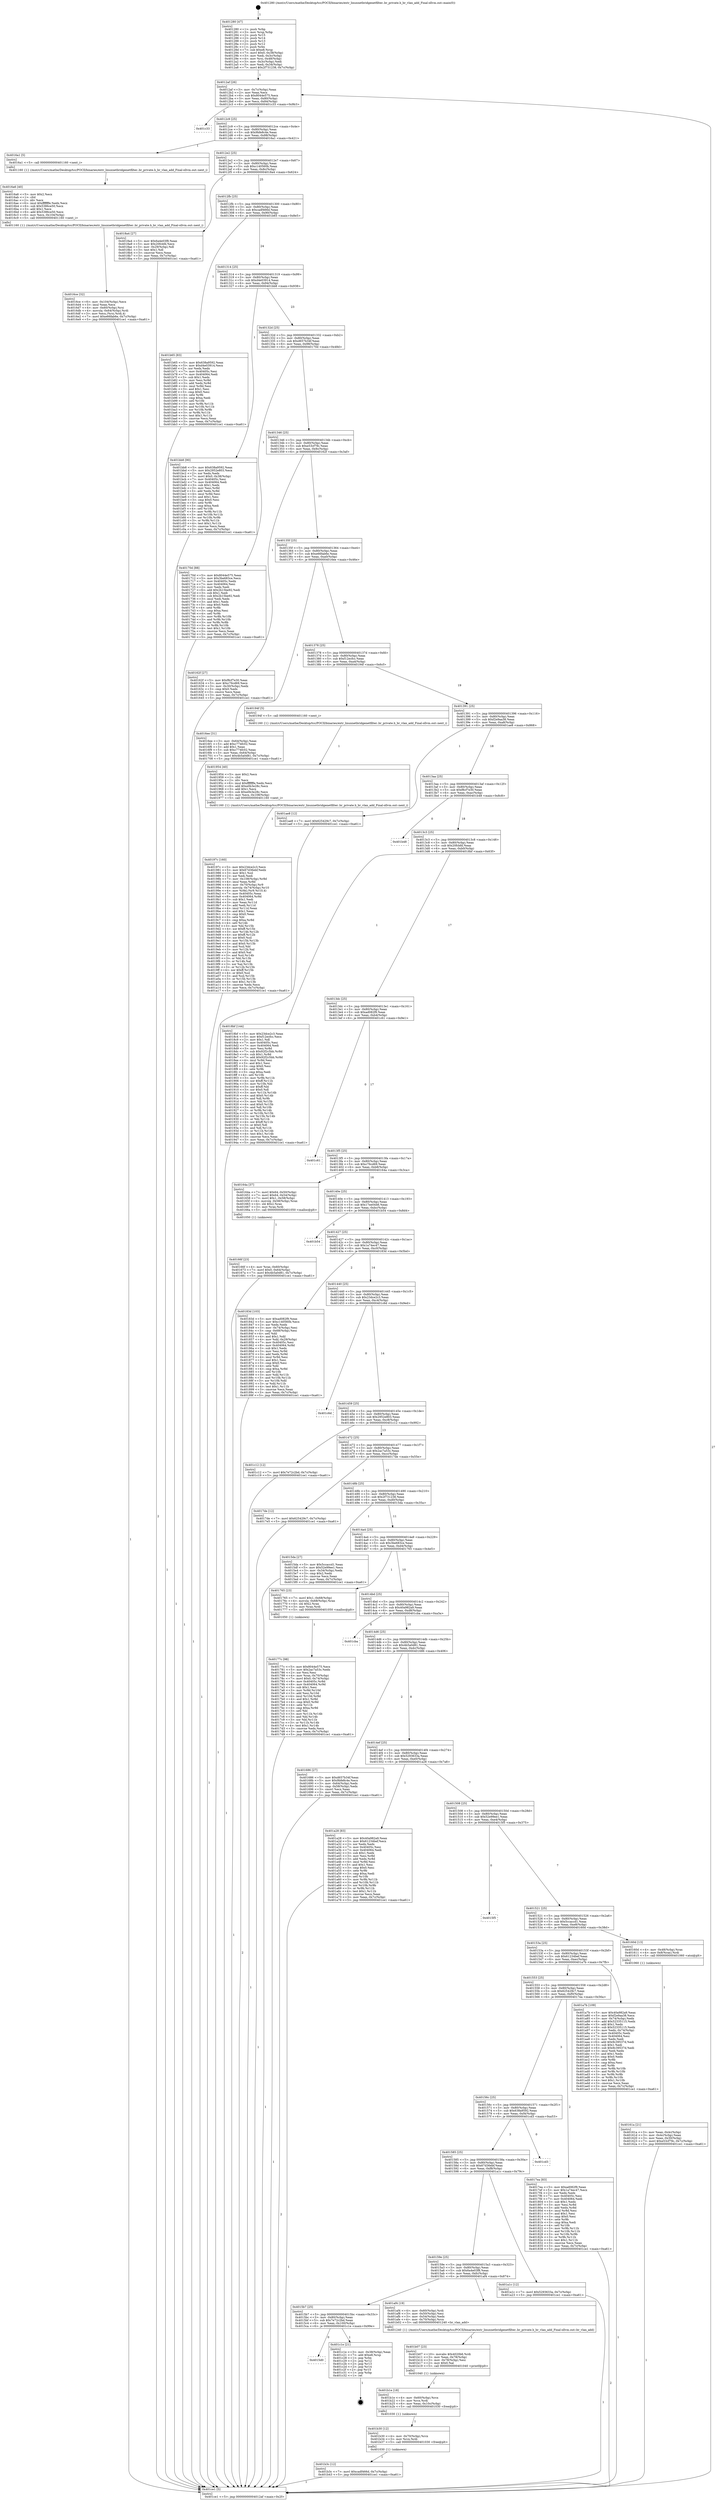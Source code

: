 digraph "0x401280" {
  label = "0x401280 (/mnt/c/Users/mathe/Desktop/tcc/POCII/binaries/extr_linuxnetbridgenetfilter..br_private.h_br_vlan_add_Final-ollvm.out::main(0))"
  labelloc = "t"
  node[shape=record]

  Entry [label="",width=0.3,height=0.3,shape=circle,fillcolor=black,style=filled]
  "0x4012af" [label="{
     0x4012af [26]\l
     | [instrs]\l
     &nbsp;&nbsp;0x4012af \<+3\>: mov -0x7c(%rbp),%eax\l
     &nbsp;&nbsp;0x4012b2 \<+2\>: mov %eax,%ecx\l
     &nbsp;&nbsp;0x4012b4 \<+6\>: sub $0x8044e575,%ecx\l
     &nbsp;&nbsp;0x4012ba \<+3\>: mov %eax,-0x80(%rbp)\l
     &nbsp;&nbsp;0x4012bd \<+6\>: mov %ecx,-0x84(%rbp)\l
     &nbsp;&nbsp;0x4012c3 \<+6\>: je 0000000000401c33 \<main+0x9b3\>\l
  }"]
  "0x401c33" [label="{
     0x401c33\l
  }", style=dashed]
  "0x4012c9" [label="{
     0x4012c9 [25]\l
     | [instrs]\l
     &nbsp;&nbsp;0x4012c9 \<+5\>: jmp 00000000004012ce \<main+0x4e\>\l
     &nbsp;&nbsp;0x4012ce \<+3\>: mov -0x80(%rbp),%eax\l
     &nbsp;&nbsp;0x4012d1 \<+5\>: sub $0x9bfe8c4e,%eax\l
     &nbsp;&nbsp;0x4012d6 \<+6\>: mov %eax,-0x88(%rbp)\l
     &nbsp;&nbsp;0x4012dc \<+6\>: je 00000000004016a1 \<main+0x421\>\l
  }"]
  Exit [label="",width=0.3,height=0.3,shape=circle,fillcolor=black,style=filled,peripheries=2]
  "0x4016a1" [label="{
     0x4016a1 [5]\l
     | [instrs]\l
     &nbsp;&nbsp;0x4016a1 \<+5\>: call 0000000000401160 \<next_i\>\l
     | [calls]\l
     &nbsp;&nbsp;0x401160 \{1\} (/mnt/c/Users/mathe/Desktop/tcc/POCII/binaries/extr_linuxnetbridgenetfilter..br_private.h_br_vlan_add_Final-ollvm.out::next_i)\l
  }"]
  "0x4012e2" [label="{
     0x4012e2 [25]\l
     | [instrs]\l
     &nbsp;&nbsp;0x4012e2 \<+5\>: jmp 00000000004012e7 \<main+0x67\>\l
     &nbsp;&nbsp;0x4012e7 \<+3\>: mov -0x80(%rbp),%eax\l
     &nbsp;&nbsp;0x4012ea \<+5\>: sub $0xc140560b,%eax\l
     &nbsp;&nbsp;0x4012ef \<+6\>: mov %eax,-0x8c(%rbp)\l
     &nbsp;&nbsp;0x4012f5 \<+6\>: je 00000000004018a4 \<main+0x624\>\l
  }"]
  "0x4015d0" [label="{
     0x4015d0\l
  }", style=dashed]
  "0x4018a4" [label="{
     0x4018a4 [27]\l
     | [instrs]\l
     &nbsp;&nbsp;0x4018a4 \<+5\>: mov $0x6a4e03f8,%eax\l
     &nbsp;&nbsp;0x4018a9 \<+5\>: mov $0x20fcbfd,%ecx\l
     &nbsp;&nbsp;0x4018ae \<+3\>: mov -0x29(%rbp),%dl\l
     &nbsp;&nbsp;0x4018b1 \<+3\>: test $0x1,%dl\l
     &nbsp;&nbsp;0x4018b4 \<+3\>: cmovne %ecx,%eax\l
     &nbsp;&nbsp;0x4018b7 \<+3\>: mov %eax,-0x7c(%rbp)\l
     &nbsp;&nbsp;0x4018ba \<+5\>: jmp 0000000000401ce1 \<main+0xa61\>\l
  }"]
  "0x4012fb" [label="{
     0x4012fb [25]\l
     | [instrs]\l
     &nbsp;&nbsp;0x4012fb \<+5\>: jmp 0000000000401300 \<main+0x80\>\l
     &nbsp;&nbsp;0x401300 \<+3\>: mov -0x80(%rbp),%eax\l
     &nbsp;&nbsp;0x401303 \<+5\>: sub $0xcadf466d,%eax\l
     &nbsp;&nbsp;0x401308 \<+6\>: mov %eax,-0x90(%rbp)\l
     &nbsp;&nbsp;0x40130e \<+6\>: je 0000000000401b65 \<main+0x8e5\>\l
  }"]
  "0x401c1e" [label="{
     0x401c1e [21]\l
     | [instrs]\l
     &nbsp;&nbsp;0x401c1e \<+3\>: mov -0x38(%rbp),%eax\l
     &nbsp;&nbsp;0x401c21 \<+7\>: add $0xe8,%rsp\l
     &nbsp;&nbsp;0x401c28 \<+1\>: pop %rbx\l
     &nbsp;&nbsp;0x401c29 \<+2\>: pop %r12\l
     &nbsp;&nbsp;0x401c2b \<+2\>: pop %r13\l
     &nbsp;&nbsp;0x401c2d \<+2\>: pop %r14\l
     &nbsp;&nbsp;0x401c2f \<+2\>: pop %r15\l
     &nbsp;&nbsp;0x401c31 \<+1\>: pop %rbp\l
     &nbsp;&nbsp;0x401c32 \<+1\>: ret\l
  }"]
  "0x401b65" [label="{
     0x401b65 [83]\l
     | [instrs]\l
     &nbsp;&nbsp;0x401b65 \<+5\>: mov $0x638a9592,%eax\l
     &nbsp;&nbsp;0x401b6a \<+5\>: mov $0xd4e03914,%ecx\l
     &nbsp;&nbsp;0x401b6f \<+2\>: xor %edx,%edx\l
     &nbsp;&nbsp;0x401b71 \<+7\>: mov 0x40405c,%esi\l
     &nbsp;&nbsp;0x401b78 \<+7\>: mov 0x404064,%edi\l
     &nbsp;&nbsp;0x401b7f \<+3\>: sub $0x1,%edx\l
     &nbsp;&nbsp;0x401b82 \<+3\>: mov %esi,%r8d\l
     &nbsp;&nbsp;0x401b85 \<+3\>: add %edx,%r8d\l
     &nbsp;&nbsp;0x401b88 \<+4\>: imul %r8d,%esi\l
     &nbsp;&nbsp;0x401b8c \<+3\>: and $0x1,%esi\l
     &nbsp;&nbsp;0x401b8f \<+3\>: cmp $0x0,%esi\l
     &nbsp;&nbsp;0x401b92 \<+4\>: sete %r9b\l
     &nbsp;&nbsp;0x401b96 \<+3\>: cmp $0xa,%edi\l
     &nbsp;&nbsp;0x401b99 \<+4\>: setl %r10b\l
     &nbsp;&nbsp;0x401b9d \<+3\>: mov %r9b,%r11b\l
     &nbsp;&nbsp;0x401ba0 \<+3\>: and %r10b,%r11b\l
     &nbsp;&nbsp;0x401ba3 \<+3\>: xor %r10b,%r9b\l
     &nbsp;&nbsp;0x401ba6 \<+3\>: or %r9b,%r11b\l
     &nbsp;&nbsp;0x401ba9 \<+4\>: test $0x1,%r11b\l
     &nbsp;&nbsp;0x401bad \<+3\>: cmovne %ecx,%eax\l
     &nbsp;&nbsp;0x401bb0 \<+3\>: mov %eax,-0x7c(%rbp)\l
     &nbsp;&nbsp;0x401bb3 \<+5\>: jmp 0000000000401ce1 \<main+0xa61\>\l
  }"]
  "0x401314" [label="{
     0x401314 [25]\l
     | [instrs]\l
     &nbsp;&nbsp;0x401314 \<+5\>: jmp 0000000000401319 \<main+0x99\>\l
     &nbsp;&nbsp;0x401319 \<+3\>: mov -0x80(%rbp),%eax\l
     &nbsp;&nbsp;0x40131c \<+5\>: sub $0xd4e03914,%eax\l
     &nbsp;&nbsp;0x401321 \<+6\>: mov %eax,-0x94(%rbp)\l
     &nbsp;&nbsp;0x401327 \<+6\>: je 0000000000401bb8 \<main+0x938\>\l
  }"]
  "0x401b3c" [label="{
     0x401b3c [12]\l
     | [instrs]\l
     &nbsp;&nbsp;0x401b3c \<+7\>: movl $0xcadf466d,-0x7c(%rbp)\l
     &nbsp;&nbsp;0x401b43 \<+5\>: jmp 0000000000401ce1 \<main+0xa61\>\l
  }"]
  "0x401bb8" [label="{
     0x401bb8 [90]\l
     | [instrs]\l
     &nbsp;&nbsp;0x401bb8 \<+5\>: mov $0x638a9592,%eax\l
     &nbsp;&nbsp;0x401bbd \<+5\>: mov $0x2952e803,%ecx\l
     &nbsp;&nbsp;0x401bc2 \<+2\>: xor %edx,%edx\l
     &nbsp;&nbsp;0x401bc4 \<+7\>: movl $0x0,-0x38(%rbp)\l
     &nbsp;&nbsp;0x401bcb \<+7\>: mov 0x40405c,%esi\l
     &nbsp;&nbsp;0x401bd2 \<+7\>: mov 0x404064,%edi\l
     &nbsp;&nbsp;0x401bd9 \<+3\>: sub $0x1,%edx\l
     &nbsp;&nbsp;0x401bdc \<+3\>: mov %esi,%r8d\l
     &nbsp;&nbsp;0x401bdf \<+3\>: add %edx,%r8d\l
     &nbsp;&nbsp;0x401be2 \<+4\>: imul %r8d,%esi\l
     &nbsp;&nbsp;0x401be6 \<+3\>: and $0x1,%esi\l
     &nbsp;&nbsp;0x401be9 \<+3\>: cmp $0x0,%esi\l
     &nbsp;&nbsp;0x401bec \<+4\>: sete %r9b\l
     &nbsp;&nbsp;0x401bf0 \<+3\>: cmp $0xa,%edi\l
     &nbsp;&nbsp;0x401bf3 \<+4\>: setl %r10b\l
     &nbsp;&nbsp;0x401bf7 \<+3\>: mov %r9b,%r11b\l
     &nbsp;&nbsp;0x401bfa \<+3\>: and %r10b,%r11b\l
     &nbsp;&nbsp;0x401bfd \<+3\>: xor %r10b,%r9b\l
     &nbsp;&nbsp;0x401c00 \<+3\>: or %r9b,%r11b\l
     &nbsp;&nbsp;0x401c03 \<+4\>: test $0x1,%r11b\l
     &nbsp;&nbsp;0x401c07 \<+3\>: cmovne %ecx,%eax\l
     &nbsp;&nbsp;0x401c0a \<+3\>: mov %eax,-0x7c(%rbp)\l
     &nbsp;&nbsp;0x401c0d \<+5\>: jmp 0000000000401ce1 \<main+0xa61\>\l
  }"]
  "0x40132d" [label="{
     0x40132d [25]\l
     | [instrs]\l
     &nbsp;&nbsp;0x40132d \<+5\>: jmp 0000000000401332 \<main+0xb2\>\l
     &nbsp;&nbsp;0x401332 \<+3\>: mov -0x80(%rbp),%eax\l
     &nbsp;&nbsp;0x401335 \<+5\>: sub $0xd657b34f,%eax\l
     &nbsp;&nbsp;0x40133a \<+6\>: mov %eax,-0x98(%rbp)\l
     &nbsp;&nbsp;0x401340 \<+6\>: je 000000000040170d \<main+0x48d\>\l
  }"]
  "0x401b30" [label="{
     0x401b30 [12]\l
     | [instrs]\l
     &nbsp;&nbsp;0x401b30 \<+4\>: mov -0x70(%rbp),%rcx\l
     &nbsp;&nbsp;0x401b34 \<+3\>: mov %rcx,%rdi\l
     &nbsp;&nbsp;0x401b37 \<+5\>: call 0000000000401030 \<free@plt\>\l
     | [calls]\l
     &nbsp;&nbsp;0x401030 \{1\} (unknown)\l
  }"]
  "0x40170d" [label="{
     0x40170d [88]\l
     | [instrs]\l
     &nbsp;&nbsp;0x40170d \<+5\>: mov $0x8044e575,%eax\l
     &nbsp;&nbsp;0x401712 \<+5\>: mov $0x3be683ce,%ecx\l
     &nbsp;&nbsp;0x401717 \<+7\>: mov 0x40405c,%edx\l
     &nbsp;&nbsp;0x40171e \<+7\>: mov 0x404064,%esi\l
     &nbsp;&nbsp;0x401725 \<+2\>: mov %edx,%edi\l
     &nbsp;&nbsp;0x401727 \<+6\>: add $0x2b15be92,%edi\l
     &nbsp;&nbsp;0x40172d \<+3\>: sub $0x1,%edi\l
     &nbsp;&nbsp;0x401730 \<+6\>: sub $0x2b15be92,%edi\l
     &nbsp;&nbsp;0x401736 \<+3\>: imul %edi,%edx\l
     &nbsp;&nbsp;0x401739 \<+3\>: and $0x1,%edx\l
     &nbsp;&nbsp;0x40173c \<+3\>: cmp $0x0,%edx\l
     &nbsp;&nbsp;0x40173f \<+4\>: sete %r8b\l
     &nbsp;&nbsp;0x401743 \<+3\>: cmp $0xa,%esi\l
     &nbsp;&nbsp;0x401746 \<+4\>: setl %r9b\l
     &nbsp;&nbsp;0x40174a \<+3\>: mov %r8b,%r10b\l
     &nbsp;&nbsp;0x40174d \<+3\>: and %r9b,%r10b\l
     &nbsp;&nbsp;0x401750 \<+3\>: xor %r9b,%r8b\l
     &nbsp;&nbsp;0x401753 \<+3\>: or %r8b,%r10b\l
     &nbsp;&nbsp;0x401756 \<+4\>: test $0x1,%r10b\l
     &nbsp;&nbsp;0x40175a \<+3\>: cmovne %ecx,%eax\l
     &nbsp;&nbsp;0x40175d \<+3\>: mov %eax,-0x7c(%rbp)\l
     &nbsp;&nbsp;0x401760 \<+5\>: jmp 0000000000401ce1 \<main+0xa61\>\l
  }"]
  "0x401346" [label="{
     0x401346 [25]\l
     | [instrs]\l
     &nbsp;&nbsp;0x401346 \<+5\>: jmp 000000000040134b \<main+0xcb\>\l
     &nbsp;&nbsp;0x40134b \<+3\>: mov -0x80(%rbp),%eax\l
     &nbsp;&nbsp;0x40134e \<+5\>: sub $0xe53cf79c,%eax\l
     &nbsp;&nbsp;0x401353 \<+6\>: mov %eax,-0x9c(%rbp)\l
     &nbsp;&nbsp;0x401359 \<+6\>: je 000000000040162f \<main+0x3af\>\l
  }"]
  "0x401b1e" [label="{
     0x401b1e [18]\l
     | [instrs]\l
     &nbsp;&nbsp;0x401b1e \<+4\>: mov -0x60(%rbp),%rcx\l
     &nbsp;&nbsp;0x401b22 \<+3\>: mov %rcx,%rdi\l
     &nbsp;&nbsp;0x401b25 \<+6\>: mov %eax,-0x10c(%rbp)\l
     &nbsp;&nbsp;0x401b2b \<+5\>: call 0000000000401030 \<free@plt\>\l
     | [calls]\l
     &nbsp;&nbsp;0x401030 \{1\} (unknown)\l
  }"]
  "0x40162f" [label="{
     0x40162f [27]\l
     | [instrs]\l
     &nbsp;&nbsp;0x40162f \<+5\>: mov $0xf8cf7e30,%eax\l
     &nbsp;&nbsp;0x401634 \<+5\>: mov $0xc76cd69,%ecx\l
     &nbsp;&nbsp;0x401639 \<+3\>: mov -0x30(%rbp),%edx\l
     &nbsp;&nbsp;0x40163c \<+3\>: cmp $0x0,%edx\l
     &nbsp;&nbsp;0x40163f \<+3\>: cmove %ecx,%eax\l
     &nbsp;&nbsp;0x401642 \<+3\>: mov %eax,-0x7c(%rbp)\l
     &nbsp;&nbsp;0x401645 \<+5\>: jmp 0000000000401ce1 \<main+0xa61\>\l
  }"]
  "0x40135f" [label="{
     0x40135f [25]\l
     | [instrs]\l
     &nbsp;&nbsp;0x40135f \<+5\>: jmp 0000000000401364 \<main+0xe4\>\l
     &nbsp;&nbsp;0x401364 \<+3\>: mov -0x80(%rbp),%eax\l
     &nbsp;&nbsp;0x401367 \<+5\>: sub $0xe66fab6e,%eax\l
     &nbsp;&nbsp;0x40136c \<+6\>: mov %eax,-0xa0(%rbp)\l
     &nbsp;&nbsp;0x401372 \<+6\>: je 00000000004016ee \<main+0x46e\>\l
  }"]
  "0x401b07" [label="{
     0x401b07 [23]\l
     | [instrs]\l
     &nbsp;&nbsp;0x401b07 \<+10\>: movabs $0x4020b6,%rdi\l
     &nbsp;&nbsp;0x401b11 \<+3\>: mov %eax,-0x78(%rbp)\l
     &nbsp;&nbsp;0x401b14 \<+3\>: mov -0x78(%rbp),%esi\l
     &nbsp;&nbsp;0x401b17 \<+2\>: mov $0x0,%al\l
     &nbsp;&nbsp;0x401b19 \<+5\>: call 0000000000401040 \<printf@plt\>\l
     | [calls]\l
     &nbsp;&nbsp;0x401040 \{1\} (unknown)\l
  }"]
  "0x4016ee" [label="{
     0x4016ee [31]\l
     | [instrs]\l
     &nbsp;&nbsp;0x4016ee \<+3\>: mov -0x64(%rbp),%eax\l
     &nbsp;&nbsp;0x4016f1 \<+5\>: add $0xc774fc02,%eax\l
     &nbsp;&nbsp;0x4016f6 \<+3\>: add $0x1,%eax\l
     &nbsp;&nbsp;0x4016f9 \<+5\>: sub $0xc774fc02,%eax\l
     &nbsp;&nbsp;0x4016fe \<+3\>: mov %eax,-0x64(%rbp)\l
     &nbsp;&nbsp;0x401701 \<+7\>: movl $0x4b5a0d81,-0x7c(%rbp)\l
     &nbsp;&nbsp;0x401708 \<+5\>: jmp 0000000000401ce1 \<main+0xa61\>\l
  }"]
  "0x401378" [label="{
     0x401378 [25]\l
     | [instrs]\l
     &nbsp;&nbsp;0x401378 \<+5\>: jmp 000000000040137d \<main+0xfd\>\l
     &nbsp;&nbsp;0x40137d \<+3\>: mov -0x80(%rbp),%eax\l
     &nbsp;&nbsp;0x401380 \<+5\>: sub $0xf12ecfcc,%eax\l
     &nbsp;&nbsp;0x401385 \<+6\>: mov %eax,-0xa4(%rbp)\l
     &nbsp;&nbsp;0x40138b \<+6\>: je 000000000040194f \<main+0x6cf\>\l
  }"]
  "0x4015b7" [label="{
     0x4015b7 [25]\l
     | [instrs]\l
     &nbsp;&nbsp;0x4015b7 \<+5\>: jmp 00000000004015bc \<main+0x33c\>\l
     &nbsp;&nbsp;0x4015bc \<+3\>: mov -0x80(%rbp),%eax\l
     &nbsp;&nbsp;0x4015bf \<+5\>: sub $0x7e72c2bd,%eax\l
     &nbsp;&nbsp;0x4015c4 \<+6\>: mov %eax,-0x100(%rbp)\l
     &nbsp;&nbsp;0x4015ca \<+6\>: je 0000000000401c1e \<main+0x99e\>\l
  }"]
  "0x40194f" [label="{
     0x40194f [5]\l
     | [instrs]\l
     &nbsp;&nbsp;0x40194f \<+5\>: call 0000000000401160 \<next_i\>\l
     | [calls]\l
     &nbsp;&nbsp;0x401160 \{1\} (/mnt/c/Users/mathe/Desktop/tcc/POCII/binaries/extr_linuxnetbridgenetfilter..br_private.h_br_vlan_add_Final-ollvm.out::next_i)\l
  }"]
  "0x401391" [label="{
     0x401391 [25]\l
     | [instrs]\l
     &nbsp;&nbsp;0x401391 \<+5\>: jmp 0000000000401396 \<main+0x116\>\l
     &nbsp;&nbsp;0x401396 \<+3\>: mov -0x80(%rbp),%eax\l
     &nbsp;&nbsp;0x401399 \<+5\>: sub $0xf2e9aa38,%eax\l
     &nbsp;&nbsp;0x40139e \<+6\>: mov %eax,-0xa8(%rbp)\l
     &nbsp;&nbsp;0x4013a4 \<+6\>: je 0000000000401ae8 \<main+0x868\>\l
  }"]
  "0x401af4" [label="{
     0x401af4 [19]\l
     | [instrs]\l
     &nbsp;&nbsp;0x401af4 \<+4\>: mov -0x60(%rbp),%rdi\l
     &nbsp;&nbsp;0x401af8 \<+3\>: mov -0x50(%rbp),%esi\l
     &nbsp;&nbsp;0x401afb \<+3\>: mov -0x54(%rbp),%edx\l
     &nbsp;&nbsp;0x401afe \<+4\>: mov -0x70(%rbp),%rcx\l
     &nbsp;&nbsp;0x401b02 \<+5\>: call 0000000000401240 \<br_vlan_add\>\l
     | [calls]\l
     &nbsp;&nbsp;0x401240 \{1\} (/mnt/c/Users/mathe/Desktop/tcc/POCII/binaries/extr_linuxnetbridgenetfilter..br_private.h_br_vlan_add_Final-ollvm.out::br_vlan_add)\l
  }"]
  "0x401ae8" [label="{
     0x401ae8 [12]\l
     | [instrs]\l
     &nbsp;&nbsp;0x401ae8 \<+7\>: movl $0x625429c7,-0x7c(%rbp)\l
     &nbsp;&nbsp;0x401aef \<+5\>: jmp 0000000000401ce1 \<main+0xa61\>\l
  }"]
  "0x4013aa" [label="{
     0x4013aa [25]\l
     | [instrs]\l
     &nbsp;&nbsp;0x4013aa \<+5\>: jmp 00000000004013af \<main+0x12f\>\l
     &nbsp;&nbsp;0x4013af \<+3\>: mov -0x80(%rbp),%eax\l
     &nbsp;&nbsp;0x4013b2 \<+5\>: sub $0xf8cf7e30,%eax\l
     &nbsp;&nbsp;0x4013b7 \<+6\>: mov %eax,-0xac(%rbp)\l
     &nbsp;&nbsp;0x4013bd \<+6\>: je 0000000000401b48 \<main+0x8c8\>\l
  }"]
  "0x40159e" [label="{
     0x40159e [25]\l
     | [instrs]\l
     &nbsp;&nbsp;0x40159e \<+5\>: jmp 00000000004015a3 \<main+0x323\>\l
     &nbsp;&nbsp;0x4015a3 \<+3\>: mov -0x80(%rbp),%eax\l
     &nbsp;&nbsp;0x4015a6 \<+5\>: sub $0x6a4e03f8,%eax\l
     &nbsp;&nbsp;0x4015ab \<+6\>: mov %eax,-0xfc(%rbp)\l
     &nbsp;&nbsp;0x4015b1 \<+6\>: je 0000000000401af4 \<main+0x874\>\l
  }"]
  "0x401b48" [label="{
     0x401b48\l
  }", style=dashed]
  "0x4013c3" [label="{
     0x4013c3 [25]\l
     | [instrs]\l
     &nbsp;&nbsp;0x4013c3 \<+5\>: jmp 00000000004013c8 \<main+0x148\>\l
     &nbsp;&nbsp;0x4013c8 \<+3\>: mov -0x80(%rbp),%eax\l
     &nbsp;&nbsp;0x4013cb \<+5\>: sub $0x20fcbfd,%eax\l
     &nbsp;&nbsp;0x4013d0 \<+6\>: mov %eax,-0xb0(%rbp)\l
     &nbsp;&nbsp;0x4013d6 \<+6\>: je 00000000004018bf \<main+0x63f\>\l
  }"]
  "0x401a1c" [label="{
     0x401a1c [12]\l
     | [instrs]\l
     &nbsp;&nbsp;0x401a1c \<+7\>: movl $0x5293633a,-0x7c(%rbp)\l
     &nbsp;&nbsp;0x401a23 \<+5\>: jmp 0000000000401ce1 \<main+0xa61\>\l
  }"]
  "0x4018bf" [label="{
     0x4018bf [144]\l
     | [instrs]\l
     &nbsp;&nbsp;0x4018bf \<+5\>: mov $0x23dce2c3,%eax\l
     &nbsp;&nbsp;0x4018c4 \<+5\>: mov $0xf12ecfcc,%ecx\l
     &nbsp;&nbsp;0x4018c9 \<+2\>: mov $0x1,%dl\l
     &nbsp;&nbsp;0x4018cb \<+7\>: mov 0x40405c,%esi\l
     &nbsp;&nbsp;0x4018d2 \<+7\>: mov 0x404064,%edi\l
     &nbsp;&nbsp;0x4018d9 \<+3\>: mov %esi,%r8d\l
     &nbsp;&nbsp;0x4018dc \<+7\>: sub $0x92f2c5bb,%r8d\l
     &nbsp;&nbsp;0x4018e3 \<+4\>: sub $0x1,%r8d\l
     &nbsp;&nbsp;0x4018e7 \<+7\>: add $0x92f2c5bb,%r8d\l
     &nbsp;&nbsp;0x4018ee \<+4\>: imul %r8d,%esi\l
     &nbsp;&nbsp;0x4018f2 \<+3\>: and $0x1,%esi\l
     &nbsp;&nbsp;0x4018f5 \<+3\>: cmp $0x0,%esi\l
     &nbsp;&nbsp;0x4018f8 \<+4\>: sete %r9b\l
     &nbsp;&nbsp;0x4018fc \<+3\>: cmp $0xa,%edi\l
     &nbsp;&nbsp;0x4018ff \<+4\>: setl %r10b\l
     &nbsp;&nbsp;0x401903 \<+3\>: mov %r9b,%r11b\l
     &nbsp;&nbsp;0x401906 \<+4\>: xor $0xff,%r11b\l
     &nbsp;&nbsp;0x40190a \<+3\>: mov %r10b,%bl\l
     &nbsp;&nbsp;0x40190d \<+3\>: xor $0xff,%bl\l
     &nbsp;&nbsp;0x401910 \<+3\>: xor $0x0,%dl\l
     &nbsp;&nbsp;0x401913 \<+3\>: mov %r11b,%r14b\l
     &nbsp;&nbsp;0x401916 \<+4\>: and $0x0,%r14b\l
     &nbsp;&nbsp;0x40191a \<+3\>: and %dl,%r9b\l
     &nbsp;&nbsp;0x40191d \<+3\>: mov %bl,%r15b\l
     &nbsp;&nbsp;0x401920 \<+4\>: and $0x0,%r15b\l
     &nbsp;&nbsp;0x401924 \<+3\>: and %dl,%r10b\l
     &nbsp;&nbsp;0x401927 \<+3\>: or %r9b,%r14b\l
     &nbsp;&nbsp;0x40192a \<+3\>: or %r10b,%r15b\l
     &nbsp;&nbsp;0x40192d \<+3\>: xor %r15b,%r14b\l
     &nbsp;&nbsp;0x401930 \<+3\>: or %bl,%r11b\l
     &nbsp;&nbsp;0x401933 \<+4\>: xor $0xff,%r11b\l
     &nbsp;&nbsp;0x401937 \<+3\>: or $0x0,%dl\l
     &nbsp;&nbsp;0x40193a \<+3\>: and %dl,%r11b\l
     &nbsp;&nbsp;0x40193d \<+3\>: or %r11b,%r14b\l
     &nbsp;&nbsp;0x401940 \<+4\>: test $0x1,%r14b\l
     &nbsp;&nbsp;0x401944 \<+3\>: cmovne %ecx,%eax\l
     &nbsp;&nbsp;0x401947 \<+3\>: mov %eax,-0x7c(%rbp)\l
     &nbsp;&nbsp;0x40194a \<+5\>: jmp 0000000000401ce1 \<main+0xa61\>\l
  }"]
  "0x4013dc" [label="{
     0x4013dc [25]\l
     | [instrs]\l
     &nbsp;&nbsp;0x4013dc \<+5\>: jmp 00000000004013e1 \<main+0x161\>\l
     &nbsp;&nbsp;0x4013e1 \<+3\>: mov -0x80(%rbp),%eax\l
     &nbsp;&nbsp;0x4013e4 \<+5\>: sub $0xad082f9,%eax\l
     &nbsp;&nbsp;0x4013e9 \<+6\>: mov %eax,-0xb4(%rbp)\l
     &nbsp;&nbsp;0x4013ef \<+6\>: je 0000000000401c61 \<main+0x9e1\>\l
  }"]
  "0x401585" [label="{
     0x401585 [25]\l
     | [instrs]\l
     &nbsp;&nbsp;0x401585 \<+5\>: jmp 000000000040158a \<main+0x30a\>\l
     &nbsp;&nbsp;0x40158a \<+3\>: mov -0x80(%rbp),%eax\l
     &nbsp;&nbsp;0x40158d \<+5\>: sub $0x67d36ebf,%eax\l
     &nbsp;&nbsp;0x401592 \<+6\>: mov %eax,-0xf8(%rbp)\l
     &nbsp;&nbsp;0x401598 \<+6\>: je 0000000000401a1c \<main+0x79c\>\l
  }"]
  "0x401c61" [label="{
     0x401c61\l
  }", style=dashed]
  "0x4013f5" [label="{
     0x4013f5 [25]\l
     | [instrs]\l
     &nbsp;&nbsp;0x4013f5 \<+5\>: jmp 00000000004013fa \<main+0x17a\>\l
     &nbsp;&nbsp;0x4013fa \<+3\>: mov -0x80(%rbp),%eax\l
     &nbsp;&nbsp;0x4013fd \<+5\>: sub $0xc76cd69,%eax\l
     &nbsp;&nbsp;0x401402 \<+6\>: mov %eax,-0xb8(%rbp)\l
     &nbsp;&nbsp;0x401408 \<+6\>: je 000000000040164a \<main+0x3ca\>\l
  }"]
  "0x401cd3" [label="{
     0x401cd3\l
  }", style=dashed]
  "0x40164a" [label="{
     0x40164a [37]\l
     | [instrs]\l
     &nbsp;&nbsp;0x40164a \<+7\>: movl $0x64,-0x50(%rbp)\l
     &nbsp;&nbsp;0x401651 \<+7\>: movl $0x64,-0x54(%rbp)\l
     &nbsp;&nbsp;0x401658 \<+7\>: movl $0x1,-0x58(%rbp)\l
     &nbsp;&nbsp;0x40165f \<+4\>: movslq -0x58(%rbp),%rax\l
     &nbsp;&nbsp;0x401663 \<+4\>: shl $0x2,%rax\l
     &nbsp;&nbsp;0x401667 \<+3\>: mov %rax,%rdi\l
     &nbsp;&nbsp;0x40166a \<+5\>: call 0000000000401050 \<malloc@plt\>\l
     | [calls]\l
     &nbsp;&nbsp;0x401050 \{1\} (unknown)\l
  }"]
  "0x40140e" [label="{
     0x40140e [25]\l
     | [instrs]\l
     &nbsp;&nbsp;0x40140e \<+5\>: jmp 0000000000401413 \<main+0x193\>\l
     &nbsp;&nbsp;0x401413 \<+3\>: mov -0x80(%rbp),%eax\l
     &nbsp;&nbsp;0x401416 \<+5\>: sub $0x17ee0446,%eax\l
     &nbsp;&nbsp;0x40141b \<+6\>: mov %eax,-0xbc(%rbp)\l
     &nbsp;&nbsp;0x401421 \<+6\>: je 0000000000401b54 \<main+0x8d4\>\l
  }"]
  "0x40197c" [label="{
     0x40197c [160]\l
     | [instrs]\l
     &nbsp;&nbsp;0x40197c \<+5\>: mov $0x23dce2c3,%ecx\l
     &nbsp;&nbsp;0x401981 \<+5\>: mov $0x67d36ebf,%edx\l
     &nbsp;&nbsp;0x401986 \<+3\>: mov $0x1,%sil\l
     &nbsp;&nbsp;0x401989 \<+2\>: xor %edi,%edi\l
     &nbsp;&nbsp;0x40198b \<+7\>: mov -0x108(%rbp),%r8d\l
     &nbsp;&nbsp;0x401992 \<+4\>: imul %eax,%r8d\l
     &nbsp;&nbsp;0x401996 \<+4\>: mov -0x70(%rbp),%r9\l
     &nbsp;&nbsp;0x40199a \<+4\>: movslq -0x74(%rbp),%r10\l
     &nbsp;&nbsp;0x40199e \<+4\>: mov %r8d,(%r9,%r10,4)\l
     &nbsp;&nbsp;0x4019a2 \<+7\>: mov 0x40405c,%eax\l
     &nbsp;&nbsp;0x4019a9 \<+8\>: mov 0x404064,%r8d\l
     &nbsp;&nbsp;0x4019b1 \<+3\>: sub $0x1,%edi\l
     &nbsp;&nbsp;0x4019b4 \<+3\>: mov %eax,%r11d\l
     &nbsp;&nbsp;0x4019b7 \<+3\>: add %edi,%r11d\l
     &nbsp;&nbsp;0x4019ba \<+4\>: imul %r11d,%eax\l
     &nbsp;&nbsp;0x4019be \<+3\>: and $0x1,%eax\l
     &nbsp;&nbsp;0x4019c1 \<+3\>: cmp $0x0,%eax\l
     &nbsp;&nbsp;0x4019c4 \<+3\>: sete %bl\l
     &nbsp;&nbsp;0x4019c7 \<+4\>: cmp $0xa,%r8d\l
     &nbsp;&nbsp;0x4019cb \<+4\>: setl %r14b\l
     &nbsp;&nbsp;0x4019cf \<+3\>: mov %bl,%r15b\l
     &nbsp;&nbsp;0x4019d2 \<+4\>: xor $0xff,%r15b\l
     &nbsp;&nbsp;0x4019d6 \<+3\>: mov %r14b,%r12b\l
     &nbsp;&nbsp;0x4019d9 \<+4\>: xor $0xff,%r12b\l
     &nbsp;&nbsp;0x4019dd \<+4\>: xor $0x0,%sil\l
     &nbsp;&nbsp;0x4019e1 \<+3\>: mov %r15b,%r13b\l
     &nbsp;&nbsp;0x4019e4 \<+4\>: and $0x0,%r13b\l
     &nbsp;&nbsp;0x4019e8 \<+3\>: and %sil,%bl\l
     &nbsp;&nbsp;0x4019eb \<+3\>: mov %r12b,%al\l
     &nbsp;&nbsp;0x4019ee \<+2\>: and $0x0,%al\l
     &nbsp;&nbsp;0x4019f0 \<+3\>: and %sil,%r14b\l
     &nbsp;&nbsp;0x4019f3 \<+3\>: or %bl,%r13b\l
     &nbsp;&nbsp;0x4019f6 \<+3\>: or %r14b,%al\l
     &nbsp;&nbsp;0x4019f9 \<+3\>: xor %al,%r13b\l
     &nbsp;&nbsp;0x4019fc \<+3\>: or %r12b,%r15b\l
     &nbsp;&nbsp;0x4019ff \<+4\>: xor $0xff,%r15b\l
     &nbsp;&nbsp;0x401a03 \<+4\>: or $0x0,%sil\l
     &nbsp;&nbsp;0x401a07 \<+3\>: and %sil,%r15b\l
     &nbsp;&nbsp;0x401a0a \<+3\>: or %r15b,%r13b\l
     &nbsp;&nbsp;0x401a0d \<+4\>: test $0x1,%r13b\l
     &nbsp;&nbsp;0x401a11 \<+3\>: cmovne %edx,%ecx\l
     &nbsp;&nbsp;0x401a14 \<+3\>: mov %ecx,-0x7c(%rbp)\l
     &nbsp;&nbsp;0x401a17 \<+5\>: jmp 0000000000401ce1 \<main+0xa61\>\l
  }"]
  "0x401b54" [label="{
     0x401b54\l
  }", style=dashed]
  "0x401427" [label="{
     0x401427 [25]\l
     | [instrs]\l
     &nbsp;&nbsp;0x401427 \<+5\>: jmp 000000000040142c \<main+0x1ac\>\l
     &nbsp;&nbsp;0x40142c \<+3\>: mov -0x80(%rbp),%eax\l
     &nbsp;&nbsp;0x40142f \<+5\>: sub $0x1a74ec47,%eax\l
     &nbsp;&nbsp;0x401434 \<+6\>: mov %eax,-0xc0(%rbp)\l
     &nbsp;&nbsp;0x40143a \<+6\>: je 000000000040183d \<main+0x5bd\>\l
  }"]
  "0x401954" [label="{
     0x401954 [40]\l
     | [instrs]\l
     &nbsp;&nbsp;0x401954 \<+5\>: mov $0x2,%ecx\l
     &nbsp;&nbsp;0x401959 \<+1\>: cltd\l
     &nbsp;&nbsp;0x40195a \<+2\>: idiv %ecx\l
     &nbsp;&nbsp;0x40195c \<+6\>: imul $0xfffffffe,%edx,%ecx\l
     &nbsp;&nbsp;0x401962 \<+6\>: add $0xe0b3e28c,%ecx\l
     &nbsp;&nbsp;0x401968 \<+3\>: add $0x1,%ecx\l
     &nbsp;&nbsp;0x40196b \<+6\>: sub $0xe0b3e28c,%ecx\l
     &nbsp;&nbsp;0x401971 \<+6\>: mov %ecx,-0x108(%rbp)\l
     &nbsp;&nbsp;0x401977 \<+5\>: call 0000000000401160 \<next_i\>\l
     | [calls]\l
     &nbsp;&nbsp;0x401160 \{1\} (/mnt/c/Users/mathe/Desktop/tcc/POCII/binaries/extr_linuxnetbridgenetfilter..br_private.h_br_vlan_add_Final-ollvm.out::next_i)\l
  }"]
  "0x40183d" [label="{
     0x40183d [103]\l
     | [instrs]\l
     &nbsp;&nbsp;0x40183d \<+5\>: mov $0xad082f9,%eax\l
     &nbsp;&nbsp;0x401842 \<+5\>: mov $0xc140560b,%ecx\l
     &nbsp;&nbsp;0x401847 \<+2\>: xor %edx,%edx\l
     &nbsp;&nbsp;0x401849 \<+3\>: mov -0x74(%rbp),%esi\l
     &nbsp;&nbsp;0x40184c \<+3\>: cmp -0x68(%rbp),%esi\l
     &nbsp;&nbsp;0x40184f \<+4\>: setl %dil\l
     &nbsp;&nbsp;0x401853 \<+4\>: and $0x1,%dil\l
     &nbsp;&nbsp;0x401857 \<+4\>: mov %dil,-0x29(%rbp)\l
     &nbsp;&nbsp;0x40185b \<+7\>: mov 0x40405c,%esi\l
     &nbsp;&nbsp;0x401862 \<+8\>: mov 0x404064,%r8d\l
     &nbsp;&nbsp;0x40186a \<+3\>: sub $0x1,%edx\l
     &nbsp;&nbsp;0x40186d \<+3\>: mov %esi,%r9d\l
     &nbsp;&nbsp;0x401870 \<+3\>: add %edx,%r9d\l
     &nbsp;&nbsp;0x401873 \<+4\>: imul %r9d,%esi\l
     &nbsp;&nbsp;0x401877 \<+3\>: and $0x1,%esi\l
     &nbsp;&nbsp;0x40187a \<+3\>: cmp $0x0,%esi\l
     &nbsp;&nbsp;0x40187d \<+4\>: sete %dil\l
     &nbsp;&nbsp;0x401881 \<+4\>: cmp $0xa,%r8d\l
     &nbsp;&nbsp;0x401885 \<+4\>: setl %r10b\l
     &nbsp;&nbsp;0x401889 \<+3\>: mov %dil,%r11b\l
     &nbsp;&nbsp;0x40188c \<+3\>: and %r10b,%r11b\l
     &nbsp;&nbsp;0x40188f \<+3\>: xor %r10b,%dil\l
     &nbsp;&nbsp;0x401892 \<+3\>: or %dil,%r11b\l
     &nbsp;&nbsp;0x401895 \<+4\>: test $0x1,%r11b\l
     &nbsp;&nbsp;0x401899 \<+3\>: cmovne %ecx,%eax\l
     &nbsp;&nbsp;0x40189c \<+3\>: mov %eax,-0x7c(%rbp)\l
     &nbsp;&nbsp;0x40189f \<+5\>: jmp 0000000000401ce1 \<main+0xa61\>\l
  }"]
  "0x401440" [label="{
     0x401440 [25]\l
     | [instrs]\l
     &nbsp;&nbsp;0x401440 \<+5\>: jmp 0000000000401445 \<main+0x1c5\>\l
     &nbsp;&nbsp;0x401445 \<+3\>: mov -0x80(%rbp),%eax\l
     &nbsp;&nbsp;0x401448 \<+5\>: sub $0x23dce2c3,%eax\l
     &nbsp;&nbsp;0x40144d \<+6\>: mov %eax,-0xc4(%rbp)\l
     &nbsp;&nbsp;0x401453 \<+6\>: je 0000000000401c6d \<main+0x9ed\>\l
  }"]
  "0x40156c" [label="{
     0x40156c [25]\l
     | [instrs]\l
     &nbsp;&nbsp;0x40156c \<+5\>: jmp 0000000000401571 \<main+0x2f1\>\l
     &nbsp;&nbsp;0x401571 \<+3\>: mov -0x80(%rbp),%eax\l
     &nbsp;&nbsp;0x401574 \<+5\>: sub $0x638a9592,%eax\l
     &nbsp;&nbsp;0x401579 \<+6\>: mov %eax,-0xf4(%rbp)\l
     &nbsp;&nbsp;0x40157f \<+6\>: je 0000000000401cd3 \<main+0xa53\>\l
  }"]
  "0x401c6d" [label="{
     0x401c6d\l
  }", style=dashed]
  "0x401459" [label="{
     0x401459 [25]\l
     | [instrs]\l
     &nbsp;&nbsp;0x401459 \<+5\>: jmp 000000000040145e \<main+0x1de\>\l
     &nbsp;&nbsp;0x40145e \<+3\>: mov -0x80(%rbp),%eax\l
     &nbsp;&nbsp;0x401461 \<+5\>: sub $0x2952e803,%eax\l
     &nbsp;&nbsp;0x401466 \<+6\>: mov %eax,-0xc8(%rbp)\l
     &nbsp;&nbsp;0x40146c \<+6\>: je 0000000000401c12 \<main+0x992\>\l
  }"]
  "0x4017ea" [label="{
     0x4017ea [83]\l
     | [instrs]\l
     &nbsp;&nbsp;0x4017ea \<+5\>: mov $0xad082f9,%eax\l
     &nbsp;&nbsp;0x4017ef \<+5\>: mov $0x1a74ec47,%ecx\l
     &nbsp;&nbsp;0x4017f4 \<+2\>: xor %edx,%edx\l
     &nbsp;&nbsp;0x4017f6 \<+7\>: mov 0x40405c,%esi\l
     &nbsp;&nbsp;0x4017fd \<+7\>: mov 0x404064,%edi\l
     &nbsp;&nbsp;0x401804 \<+3\>: sub $0x1,%edx\l
     &nbsp;&nbsp;0x401807 \<+3\>: mov %esi,%r8d\l
     &nbsp;&nbsp;0x40180a \<+3\>: add %edx,%r8d\l
     &nbsp;&nbsp;0x40180d \<+4\>: imul %r8d,%esi\l
     &nbsp;&nbsp;0x401811 \<+3\>: and $0x1,%esi\l
     &nbsp;&nbsp;0x401814 \<+3\>: cmp $0x0,%esi\l
     &nbsp;&nbsp;0x401817 \<+4\>: sete %r9b\l
     &nbsp;&nbsp;0x40181b \<+3\>: cmp $0xa,%edi\l
     &nbsp;&nbsp;0x40181e \<+4\>: setl %r10b\l
     &nbsp;&nbsp;0x401822 \<+3\>: mov %r9b,%r11b\l
     &nbsp;&nbsp;0x401825 \<+3\>: and %r10b,%r11b\l
     &nbsp;&nbsp;0x401828 \<+3\>: xor %r10b,%r9b\l
     &nbsp;&nbsp;0x40182b \<+3\>: or %r9b,%r11b\l
     &nbsp;&nbsp;0x40182e \<+4\>: test $0x1,%r11b\l
     &nbsp;&nbsp;0x401832 \<+3\>: cmovne %ecx,%eax\l
     &nbsp;&nbsp;0x401835 \<+3\>: mov %eax,-0x7c(%rbp)\l
     &nbsp;&nbsp;0x401838 \<+5\>: jmp 0000000000401ce1 \<main+0xa61\>\l
  }"]
  "0x401c12" [label="{
     0x401c12 [12]\l
     | [instrs]\l
     &nbsp;&nbsp;0x401c12 \<+7\>: movl $0x7e72c2bd,-0x7c(%rbp)\l
     &nbsp;&nbsp;0x401c19 \<+5\>: jmp 0000000000401ce1 \<main+0xa61\>\l
  }"]
  "0x401472" [label="{
     0x401472 [25]\l
     | [instrs]\l
     &nbsp;&nbsp;0x401472 \<+5\>: jmp 0000000000401477 \<main+0x1f7\>\l
     &nbsp;&nbsp;0x401477 \<+3\>: mov -0x80(%rbp),%eax\l
     &nbsp;&nbsp;0x40147a \<+5\>: sub $0x2ac7a53c,%eax\l
     &nbsp;&nbsp;0x40147f \<+6\>: mov %eax,-0xcc(%rbp)\l
     &nbsp;&nbsp;0x401485 \<+6\>: je 00000000004017de \<main+0x55e\>\l
  }"]
  "0x401553" [label="{
     0x401553 [25]\l
     | [instrs]\l
     &nbsp;&nbsp;0x401553 \<+5\>: jmp 0000000000401558 \<main+0x2d8\>\l
     &nbsp;&nbsp;0x401558 \<+3\>: mov -0x80(%rbp),%eax\l
     &nbsp;&nbsp;0x40155b \<+5\>: sub $0x625429c7,%eax\l
     &nbsp;&nbsp;0x401560 \<+6\>: mov %eax,-0xf0(%rbp)\l
     &nbsp;&nbsp;0x401566 \<+6\>: je 00000000004017ea \<main+0x56a\>\l
  }"]
  "0x4017de" [label="{
     0x4017de [12]\l
     | [instrs]\l
     &nbsp;&nbsp;0x4017de \<+7\>: movl $0x625429c7,-0x7c(%rbp)\l
     &nbsp;&nbsp;0x4017e5 \<+5\>: jmp 0000000000401ce1 \<main+0xa61\>\l
  }"]
  "0x40148b" [label="{
     0x40148b [25]\l
     | [instrs]\l
     &nbsp;&nbsp;0x40148b \<+5\>: jmp 0000000000401490 \<main+0x210\>\l
     &nbsp;&nbsp;0x401490 \<+3\>: mov -0x80(%rbp),%eax\l
     &nbsp;&nbsp;0x401493 \<+5\>: sub $0x2f731238,%eax\l
     &nbsp;&nbsp;0x401498 \<+6\>: mov %eax,-0xd0(%rbp)\l
     &nbsp;&nbsp;0x40149e \<+6\>: je 00000000004015da \<main+0x35a\>\l
  }"]
  "0x401a7b" [label="{
     0x401a7b [109]\l
     | [instrs]\l
     &nbsp;&nbsp;0x401a7b \<+5\>: mov $0x40a982a9,%eax\l
     &nbsp;&nbsp;0x401a80 \<+5\>: mov $0xf2e9aa38,%ecx\l
     &nbsp;&nbsp;0x401a85 \<+3\>: mov -0x74(%rbp),%edx\l
     &nbsp;&nbsp;0x401a88 \<+6\>: add $0x52335115,%edx\l
     &nbsp;&nbsp;0x401a8e \<+3\>: add $0x1,%edx\l
     &nbsp;&nbsp;0x401a91 \<+6\>: sub $0x52335115,%edx\l
     &nbsp;&nbsp;0x401a97 \<+3\>: mov %edx,-0x74(%rbp)\l
     &nbsp;&nbsp;0x401a9a \<+7\>: mov 0x40405c,%edx\l
     &nbsp;&nbsp;0x401aa1 \<+7\>: mov 0x404064,%esi\l
     &nbsp;&nbsp;0x401aa8 \<+2\>: mov %edx,%edi\l
     &nbsp;&nbsp;0x401aaa \<+6\>: add $0x9c39537d,%edi\l
     &nbsp;&nbsp;0x401ab0 \<+3\>: sub $0x1,%edi\l
     &nbsp;&nbsp;0x401ab3 \<+6\>: sub $0x9c39537d,%edi\l
     &nbsp;&nbsp;0x401ab9 \<+3\>: imul %edi,%edx\l
     &nbsp;&nbsp;0x401abc \<+3\>: and $0x1,%edx\l
     &nbsp;&nbsp;0x401abf \<+3\>: cmp $0x0,%edx\l
     &nbsp;&nbsp;0x401ac2 \<+4\>: sete %r8b\l
     &nbsp;&nbsp;0x401ac6 \<+3\>: cmp $0xa,%esi\l
     &nbsp;&nbsp;0x401ac9 \<+4\>: setl %r9b\l
     &nbsp;&nbsp;0x401acd \<+3\>: mov %r8b,%r10b\l
     &nbsp;&nbsp;0x401ad0 \<+3\>: and %r9b,%r10b\l
     &nbsp;&nbsp;0x401ad3 \<+3\>: xor %r9b,%r8b\l
     &nbsp;&nbsp;0x401ad6 \<+3\>: or %r8b,%r10b\l
     &nbsp;&nbsp;0x401ad9 \<+4\>: test $0x1,%r10b\l
     &nbsp;&nbsp;0x401add \<+3\>: cmovne %ecx,%eax\l
     &nbsp;&nbsp;0x401ae0 \<+3\>: mov %eax,-0x7c(%rbp)\l
     &nbsp;&nbsp;0x401ae3 \<+5\>: jmp 0000000000401ce1 \<main+0xa61\>\l
  }"]
  "0x4015da" [label="{
     0x4015da [27]\l
     | [instrs]\l
     &nbsp;&nbsp;0x4015da \<+5\>: mov $0x5ccaccd1,%eax\l
     &nbsp;&nbsp;0x4015df \<+5\>: mov $0x52e99ee1,%ecx\l
     &nbsp;&nbsp;0x4015e4 \<+3\>: mov -0x34(%rbp),%edx\l
     &nbsp;&nbsp;0x4015e7 \<+3\>: cmp $0x2,%edx\l
     &nbsp;&nbsp;0x4015ea \<+3\>: cmovne %ecx,%eax\l
     &nbsp;&nbsp;0x4015ed \<+3\>: mov %eax,-0x7c(%rbp)\l
     &nbsp;&nbsp;0x4015f0 \<+5\>: jmp 0000000000401ce1 \<main+0xa61\>\l
  }"]
  "0x4014a4" [label="{
     0x4014a4 [25]\l
     | [instrs]\l
     &nbsp;&nbsp;0x4014a4 \<+5\>: jmp 00000000004014a9 \<main+0x229\>\l
     &nbsp;&nbsp;0x4014a9 \<+3\>: mov -0x80(%rbp),%eax\l
     &nbsp;&nbsp;0x4014ac \<+5\>: sub $0x3be683ce,%eax\l
     &nbsp;&nbsp;0x4014b1 \<+6\>: mov %eax,-0xd4(%rbp)\l
     &nbsp;&nbsp;0x4014b7 \<+6\>: je 0000000000401765 \<main+0x4e5\>\l
  }"]
  "0x401ce1" [label="{
     0x401ce1 [5]\l
     | [instrs]\l
     &nbsp;&nbsp;0x401ce1 \<+5\>: jmp 00000000004012af \<main+0x2f\>\l
  }"]
  "0x401280" [label="{
     0x401280 [47]\l
     | [instrs]\l
     &nbsp;&nbsp;0x401280 \<+1\>: push %rbp\l
     &nbsp;&nbsp;0x401281 \<+3\>: mov %rsp,%rbp\l
     &nbsp;&nbsp;0x401284 \<+2\>: push %r15\l
     &nbsp;&nbsp;0x401286 \<+2\>: push %r14\l
     &nbsp;&nbsp;0x401288 \<+2\>: push %r13\l
     &nbsp;&nbsp;0x40128a \<+2\>: push %r12\l
     &nbsp;&nbsp;0x40128c \<+1\>: push %rbx\l
     &nbsp;&nbsp;0x40128d \<+7\>: sub $0xe8,%rsp\l
     &nbsp;&nbsp;0x401294 \<+7\>: movl $0x0,-0x38(%rbp)\l
     &nbsp;&nbsp;0x40129b \<+3\>: mov %edi,-0x3c(%rbp)\l
     &nbsp;&nbsp;0x40129e \<+4\>: mov %rsi,-0x48(%rbp)\l
     &nbsp;&nbsp;0x4012a2 \<+3\>: mov -0x3c(%rbp),%edi\l
     &nbsp;&nbsp;0x4012a5 \<+3\>: mov %edi,-0x34(%rbp)\l
     &nbsp;&nbsp;0x4012a8 \<+7\>: movl $0x2f731238,-0x7c(%rbp)\l
  }"]
  "0x40177c" [label="{
     0x40177c [98]\l
     | [instrs]\l
     &nbsp;&nbsp;0x40177c \<+5\>: mov $0x8044e575,%ecx\l
     &nbsp;&nbsp;0x401781 \<+5\>: mov $0x2ac7a53c,%edx\l
     &nbsp;&nbsp;0x401786 \<+2\>: xor %esi,%esi\l
     &nbsp;&nbsp;0x401788 \<+4\>: mov %rax,-0x70(%rbp)\l
     &nbsp;&nbsp;0x40178c \<+7\>: movl $0x0,-0x74(%rbp)\l
     &nbsp;&nbsp;0x401793 \<+8\>: mov 0x40405c,%r8d\l
     &nbsp;&nbsp;0x40179b \<+8\>: mov 0x404064,%r9d\l
     &nbsp;&nbsp;0x4017a3 \<+3\>: sub $0x1,%esi\l
     &nbsp;&nbsp;0x4017a6 \<+3\>: mov %r8d,%r10d\l
     &nbsp;&nbsp;0x4017a9 \<+3\>: add %esi,%r10d\l
     &nbsp;&nbsp;0x4017ac \<+4\>: imul %r10d,%r8d\l
     &nbsp;&nbsp;0x4017b0 \<+4\>: and $0x1,%r8d\l
     &nbsp;&nbsp;0x4017b4 \<+4\>: cmp $0x0,%r8d\l
     &nbsp;&nbsp;0x4017b8 \<+4\>: sete %r11b\l
     &nbsp;&nbsp;0x4017bc \<+4\>: cmp $0xa,%r9d\l
     &nbsp;&nbsp;0x4017c0 \<+3\>: setl %bl\l
     &nbsp;&nbsp;0x4017c3 \<+3\>: mov %r11b,%r14b\l
     &nbsp;&nbsp;0x4017c6 \<+3\>: and %bl,%r14b\l
     &nbsp;&nbsp;0x4017c9 \<+3\>: xor %bl,%r11b\l
     &nbsp;&nbsp;0x4017cc \<+3\>: or %r11b,%r14b\l
     &nbsp;&nbsp;0x4017cf \<+4\>: test $0x1,%r14b\l
     &nbsp;&nbsp;0x4017d3 \<+3\>: cmovne %edx,%ecx\l
     &nbsp;&nbsp;0x4017d6 \<+3\>: mov %ecx,-0x7c(%rbp)\l
     &nbsp;&nbsp;0x4017d9 \<+5\>: jmp 0000000000401ce1 \<main+0xa61\>\l
  }"]
  "0x401765" [label="{
     0x401765 [23]\l
     | [instrs]\l
     &nbsp;&nbsp;0x401765 \<+7\>: movl $0x1,-0x68(%rbp)\l
     &nbsp;&nbsp;0x40176c \<+4\>: movslq -0x68(%rbp),%rax\l
     &nbsp;&nbsp;0x401770 \<+4\>: shl $0x2,%rax\l
     &nbsp;&nbsp;0x401774 \<+3\>: mov %rax,%rdi\l
     &nbsp;&nbsp;0x401777 \<+5\>: call 0000000000401050 \<malloc@plt\>\l
     | [calls]\l
     &nbsp;&nbsp;0x401050 \{1\} (unknown)\l
  }"]
  "0x4014bd" [label="{
     0x4014bd [25]\l
     | [instrs]\l
     &nbsp;&nbsp;0x4014bd \<+5\>: jmp 00000000004014c2 \<main+0x242\>\l
     &nbsp;&nbsp;0x4014c2 \<+3\>: mov -0x80(%rbp),%eax\l
     &nbsp;&nbsp;0x4014c5 \<+5\>: sub $0x40a982a9,%eax\l
     &nbsp;&nbsp;0x4014ca \<+6\>: mov %eax,-0xd8(%rbp)\l
     &nbsp;&nbsp;0x4014d0 \<+6\>: je 0000000000401cba \<main+0xa3a\>\l
  }"]
  "0x4016ce" [label="{
     0x4016ce [32]\l
     | [instrs]\l
     &nbsp;&nbsp;0x4016ce \<+6\>: mov -0x104(%rbp),%ecx\l
     &nbsp;&nbsp;0x4016d4 \<+3\>: imul %eax,%ecx\l
     &nbsp;&nbsp;0x4016d7 \<+4\>: mov -0x60(%rbp),%rsi\l
     &nbsp;&nbsp;0x4016db \<+4\>: movslq -0x64(%rbp),%rdi\l
     &nbsp;&nbsp;0x4016df \<+3\>: mov %ecx,(%rsi,%rdi,4)\l
     &nbsp;&nbsp;0x4016e2 \<+7\>: movl $0xe66fab6e,-0x7c(%rbp)\l
     &nbsp;&nbsp;0x4016e9 \<+5\>: jmp 0000000000401ce1 \<main+0xa61\>\l
  }"]
  "0x401cba" [label="{
     0x401cba\l
  }", style=dashed]
  "0x4014d6" [label="{
     0x4014d6 [25]\l
     | [instrs]\l
     &nbsp;&nbsp;0x4014d6 \<+5\>: jmp 00000000004014db \<main+0x25b\>\l
     &nbsp;&nbsp;0x4014db \<+3\>: mov -0x80(%rbp),%eax\l
     &nbsp;&nbsp;0x4014de \<+5\>: sub $0x4b5a0d81,%eax\l
     &nbsp;&nbsp;0x4014e3 \<+6\>: mov %eax,-0xdc(%rbp)\l
     &nbsp;&nbsp;0x4014e9 \<+6\>: je 0000000000401686 \<main+0x406\>\l
  }"]
  "0x4016a6" [label="{
     0x4016a6 [40]\l
     | [instrs]\l
     &nbsp;&nbsp;0x4016a6 \<+5\>: mov $0x2,%ecx\l
     &nbsp;&nbsp;0x4016ab \<+1\>: cltd\l
     &nbsp;&nbsp;0x4016ac \<+2\>: idiv %ecx\l
     &nbsp;&nbsp;0x4016ae \<+6\>: imul $0xfffffffe,%edx,%ecx\l
     &nbsp;&nbsp;0x4016b4 \<+6\>: sub $0x5386ce50,%ecx\l
     &nbsp;&nbsp;0x4016ba \<+3\>: add $0x1,%ecx\l
     &nbsp;&nbsp;0x4016bd \<+6\>: add $0x5386ce50,%ecx\l
     &nbsp;&nbsp;0x4016c3 \<+6\>: mov %ecx,-0x104(%rbp)\l
     &nbsp;&nbsp;0x4016c9 \<+5\>: call 0000000000401160 \<next_i\>\l
     | [calls]\l
     &nbsp;&nbsp;0x401160 \{1\} (/mnt/c/Users/mathe/Desktop/tcc/POCII/binaries/extr_linuxnetbridgenetfilter..br_private.h_br_vlan_add_Final-ollvm.out::next_i)\l
  }"]
  "0x401686" [label="{
     0x401686 [27]\l
     | [instrs]\l
     &nbsp;&nbsp;0x401686 \<+5\>: mov $0xd657b34f,%eax\l
     &nbsp;&nbsp;0x40168b \<+5\>: mov $0x9bfe8c4e,%ecx\l
     &nbsp;&nbsp;0x401690 \<+3\>: mov -0x64(%rbp),%edx\l
     &nbsp;&nbsp;0x401693 \<+3\>: cmp -0x58(%rbp),%edx\l
     &nbsp;&nbsp;0x401696 \<+3\>: cmovl %ecx,%eax\l
     &nbsp;&nbsp;0x401699 \<+3\>: mov %eax,-0x7c(%rbp)\l
     &nbsp;&nbsp;0x40169c \<+5\>: jmp 0000000000401ce1 \<main+0xa61\>\l
  }"]
  "0x4014ef" [label="{
     0x4014ef [25]\l
     | [instrs]\l
     &nbsp;&nbsp;0x4014ef \<+5\>: jmp 00000000004014f4 \<main+0x274\>\l
     &nbsp;&nbsp;0x4014f4 \<+3\>: mov -0x80(%rbp),%eax\l
     &nbsp;&nbsp;0x4014f7 \<+5\>: sub $0x5293633a,%eax\l
     &nbsp;&nbsp;0x4014fc \<+6\>: mov %eax,-0xe0(%rbp)\l
     &nbsp;&nbsp;0x401502 \<+6\>: je 0000000000401a28 \<main+0x7a8\>\l
  }"]
  "0x40166f" [label="{
     0x40166f [23]\l
     | [instrs]\l
     &nbsp;&nbsp;0x40166f \<+4\>: mov %rax,-0x60(%rbp)\l
     &nbsp;&nbsp;0x401673 \<+7\>: movl $0x0,-0x64(%rbp)\l
     &nbsp;&nbsp;0x40167a \<+7\>: movl $0x4b5a0d81,-0x7c(%rbp)\l
     &nbsp;&nbsp;0x401681 \<+5\>: jmp 0000000000401ce1 \<main+0xa61\>\l
  }"]
  "0x401a28" [label="{
     0x401a28 [83]\l
     | [instrs]\l
     &nbsp;&nbsp;0x401a28 \<+5\>: mov $0x40a982a9,%eax\l
     &nbsp;&nbsp;0x401a2d \<+5\>: mov $0x61234bef,%ecx\l
     &nbsp;&nbsp;0x401a32 \<+2\>: xor %edx,%edx\l
     &nbsp;&nbsp;0x401a34 \<+7\>: mov 0x40405c,%esi\l
     &nbsp;&nbsp;0x401a3b \<+7\>: mov 0x404064,%edi\l
     &nbsp;&nbsp;0x401a42 \<+3\>: sub $0x1,%edx\l
     &nbsp;&nbsp;0x401a45 \<+3\>: mov %esi,%r8d\l
     &nbsp;&nbsp;0x401a48 \<+3\>: add %edx,%r8d\l
     &nbsp;&nbsp;0x401a4b \<+4\>: imul %r8d,%esi\l
     &nbsp;&nbsp;0x401a4f \<+3\>: and $0x1,%esi\l
     &nbsp;&nbsp;0x401a52 \<+3\>: cmp $0x0,%esi\l
     &nbsp;&nbsp;0x401a55 \<+4\>: sete %r9b\l
     &nbsp;&nbsp;0x401a59 \<+3\>: cmp $0xa,%edi\l
     &nbsp;&nbsp;0x401a5c \<+4\>: setl %r10b\l
     &nbsp;&nbsp;0x401a60 \<+3\>: mov %r9b,%r11b\l
     &nbsp;&nbsp;0x401a63 \<+3\>: and %r10b,%r11b\l
     &nbsp;&nbsp;0x401a66 \<+3\>: xor %r10b,%r9b\l
     &nbsp;&nbsp;0x401a69 \<+3\>: or %r9b,%r11b\l
     &nbsp;&nbsp;0x401a6c \<+4\>: test $0x1,%r11b\l
     &nbsp;&nbsp;0x401a70 \<+3\>: cmovne %ecx,%eax\l
     &nbsp;&nbsp;0x401a73 \<+3\>: mov %eax,-0x7c(%rbp)\l
     &nbsp;&nbsp;0x401a76 \<+5\>: jmp 0000000000401ce1 \<main+0xa61\>\l
  }"]
  "0x401508" [label="{
     0x401508 [25]\l
     | [instrs]\l
     &nbsp;&nbsp;0x401508 \<+5\>: jmp 000000000040150d \<main+0x28d\>\l
     &nbsp;&nbsp;0x40150d \<+3\>: mov -0x80(%rbp),%eax\l
     &nbsp;&nbsp;0x401510 \<+5\>: sub $0x52e99ee1,%eax\l
     &nbsp;&nbsp;0x401515 \<+6\>: mov %eax,-0xe4(%rbp)\l
     &nbsp;&nbsp;0x40151b \<+6\>: je 00000000004015f5 \<main+0x375\>\l
  }"]
  "0x40161a" [label="{
     0x40161a [21]\l
     | [instrs]\l
     &nbsp;&nbsp;0x40161a \<+3\>: mov %eax,-0x4c(%rbp)\l
     &nbsp;&nbsp;0x40161d \<+3\>: mov -0x4c(%rbp),%eax\l
     &nbsp;&nbsp;0x401620 \<+3\>: mov %eax,-0x30(%rbp)\l
     &nbsp;&nbsp;0x401623 \<+7\>: movl $0xe53cf79c,-0x7c(%rbp)\l
     &nbsp;&nbsp;0x40162a \<+5\>: jmp 0000000000401ce1 \<main+0xa61\>\l
  }"]
  "0x4015f5" [label="{
     0x4015f5\l
  }", style=dashed]
  "0x401521" [label="{
     0x401521 [25]\l
     | [instrs]\l
     &nbsp;&nbsp;0x401521 \<+5\>: jmp 0000000000401526 \<main+0x2a6\>\l
     &nbsp;&nbsp;0x401526 \<+3\>: mov -0x80(%rbp),%eax\l
     &nbsp;&nbsp;0x401529 \<+5\>: sub $0x5ccaccd1,%eax\l
     &nbsp;&nbsp;0x40152e \<+6\>: mov %eax,-0xe8(%rbp)\l
     &nbsp;&nbsp;0x401534 \<+6\>: je 000000000040160d \<main+0x38d\>\l
  }"]
  "0x40153a" [label="{
     0x40153a [25]\l
     | [instrs]\l
     &nbsp;&nbsp;0x40153a \<+5\>: jmp 000000000040153f \<main+0x2bf\>\l
     &nbsp;&nbsp;0x40153f \<+3\>: mov -0x80(%rbp),%eax\l
     &nbsp;&nbsp;0x401542 \<+5\>: sub $0x61234bef,%eax\l
     &nbsp;&nbsp;0x401547 \<+6\>: mov %eax,-0xec(%rbp)\l
     &nbsp;&nbsp;0x40154d \<+6\>: je 0000000000401a7b \<main+0x7fb\>\l
  }"]
  "0x40160d" [label="{
     0x40160d [13]\l
     | [instrs]\l
     &nbsp;&nbsp;0x40160d \<+4\>: mov -0x48(%rbp),%rax\l
     &nbsp;&nbsp;0x401611 \<+4\>: mov 0x8(%rax),%rdi\l
     &nbsp;&nbsp;0x401615 \<+5\>: call 0000000000401060 \<atoi@plt\>\l
     | [calls]\l
     &nbsp;&nbsp;0x401060 \{1\} (unknown)\l
  }"]
  Entry -> "0x401280" [label=" 1"]
  "0x4012af" -> "0x401c33" [label=" 0"]
  "0x4012af" -> "0x4012c9" [label=" 28"]
  "0x401c1e" -> Exit [label=" 1"]
  "0x4012c9" -> "0x4016a1" [label=" 1"]
  "0x4012c9" -> "0x4012e2" [label=" 27"]
  "0x4015b7" -> "0x4015d0" [label=" 0"]
  "0x4012e2" -> "0x4018a4" [label=" 2"]
  "0x4012e2" -> "0x4012fb" [label=" 25"]
  "0x4015b7" -> "0x401c1e" [label=" 1"]
  "0x4012fb" -> "0x401b65" [label=" 1"]
  "0x4012fb" -> "0x401314" [label=" 24"]
  "0x401c12" -> "0x401ce1" [label=" 1"]
  "0x401314" -> "0x401bb8" [label=" 1"]
  "0x401314" -> "0x40132d" [label=" 23"]
  "0x401bb8" -> "0x401ce1" [label=" 1"]
  "0x40132d" -> "0x40170d" [label=" 1"]
  "0x40132d" -> "0x401346" [label=" 22"]
  "0x401b65" -> "0x401ce1" [label=" 1"]
  "0x401346" -> "0x40162f" [label=" 1"]
  "0x401346" -> "0x40135f" [label=" 21"]
  "0x401b3c" -> "0x401ce1" [label=" 1"]
  "0x40135f" -> "0x4016ee" [label=" 1"]
  "0x40135f" -> "0x401378" [label=" 20"]
  "0x401b30" -> "0x401b3c" [label=" 1"]
  "0x401378" -> "0x40194f" [label=" 1"]
  "0x401378" -> "0x401391" [label=" 19"]
  "0x401b1e" -> "0x401b30" [label=" 1"]
  "0x401391" -> "0x401ae8" [label=" 1"]
  "0x401391" -> "0x4013aa" [label=" 18"]
  "0x401b07" -> "0x401b1e" [label=" 1"]
  "0x4013aa" -> "0x401b48" [label=" 0"]
  "0x4013aa" -> "0x4013c3" [label=" 18"]
  "0x40159e" -> "0x4015b7" [label=" 1"]
  "0x4013c3" -> "0x4018bf" [label=" 1"]
  "0x4013c3" -> "0x4013dc" [label=" 17"]
  "0x40159e" -> "0x401af4" [label=" 1"]
  "0x4013dc" -> "0x401c61" [label=" 0"]
  "0x4013dc" -> "0x4013f5" [label=" 17"]
  "0x401ae8" -> "0x401ce1" [label=" 1"]
  "0x4013f5" -> "0x40164a" [label=" 1"]
  "0x4013f5" -> "0x40140e" [label=" 16"]
  "0x401a7b" -> "0x401ce1" [label=" 1"]
  "0x40140e" -> "0x401b54" [label=" 0"]
  "0x40140e" -> "0x401427" [label=" 16"]
  "0x401a1c" -> "0x401ce1" [label=" 1"]
  "0x401427" -> "0x40183d" [label=" 2"]
  "0x401427" -> "0x401440" [label=" 14"]
  "0x401585" -> "0x40159e" [label=" 2"]
  "0x401440" -> "0x401c6d" [label=" 0"]
  "0x401440" -> "0x401459" [label=" 14"]
  "0x401585" -> "0x401a1c" [label=" 1"]
  "0x401459" -> "0x401c12" [label=" 1"]
  "0x401459" -> "0x401472" [label=" 13"]
  "0x401af4" -> "0x401b07" [label=" 1"]
  "0x401472" -> "0x4017de" [label=" 1"]
  "0x401472" -> "0x40148b" [label=" 12"]
  "0x40156c" -> "0x401cd3" [label=" 0"]
  "0x40148b" -> "0x4015da" [label=" 1"]
  "0x40148b" -> "0x4014a4" [label=" 11"]
  "0x4015da" -> "0x401ce1" [label=" 1"]
  "0x401280" -> "0x4012af" [label=" 1"]
  "0x401ce1" -> "0x4012af" [label=" 27"]
  "0x401a28" -> "0x401ce1" [label=" 1"]
  "0x4014a4" -> "0x401765" [label=" 1"]
  "0x4014a4" -> "0x4014bd" [label=" 10"]
  "0x401954" -> "0x40197c" [label=" 1"]
  "0x4014bd" -> "0x401cba" [label=" 0"]
  "0x4014bd" -> "0x4014d6" [label=" 10"]
  "0x40194f" -> "0x401954" [label=" 1"]
  "0x4014d6" -> "0x401686" [label=" 2"]
  "0x4014d6" -> "0x4014ef" [label=" 8"]
  "0x4018bf" -> "0x401ce1" [label=" 1"]
  "0x4014ef" -> "0x401a28" [label=" 1"]
  "0x4014ef" -> "0x401508" [label=" 7"]
  "0x4018a4" -> "0x401ce1" [label=" 2"]
  "0x401508" -> "0x4015f5" [label=" 0"]
  "0x401508" -> "0x401521" [label=" 7"]
  "0x40183d" -> "0x401ce1" [label=" 2"]
  "0x401521" -> "0x40160d" [label=" 1"]
  "0x401521" -> "0x40153a" [label=" 6"]
  "0x40160d" -> "0x40161a" [label=" 1"]
  "0x40161a" -> "0x401ce1" [label=" 1"]
  "0x40162f" -> "0x401ce1" [label=" 1"]
  "0x40164a" -> "0x40166f" [label=" 1"]
  "0x40166f" -> "0x401ce1" [label=" 1"]
  "0x401686" -> "0x401ce1" [label=" 2"]
  "0x4016a1" -> "0x4016a6" [label=" 1"]
  "0x4016a6" -> "0x4016ce" [label=" 1"]
  "0x4016ce" -> "0x401ce1" [label=" 1"]
  "0x4016ee" -> "0x401ce1" [label=" 1"]
  "0x40170d" -> "0x401ce1" [label=" 1"]
  "0x401765" -> "0x40177c" [label=" 1"]
  "0x40177c" -> "0x401ce1" [label=" 1"]
  "0x4017de" -> "0x401ce1" [label=" 1"]
  "0x40197c" -> "0x401ce1" [label=" 1"]
  "0x40153a" -> "0x401a7b" [label=" 1"]
  "0x40153a" -> "0x401553" [label=" 5"]
  "0x40156c" -> "0x401585" [label=" 3"]
  "0x401553" -> "0x4017ea" [label=" 2"]
  "0x401553" -> "0x40156c" [label=" 3"]
  "0x4017ea" -> "0x401ce1" [label=" 2"]
}
